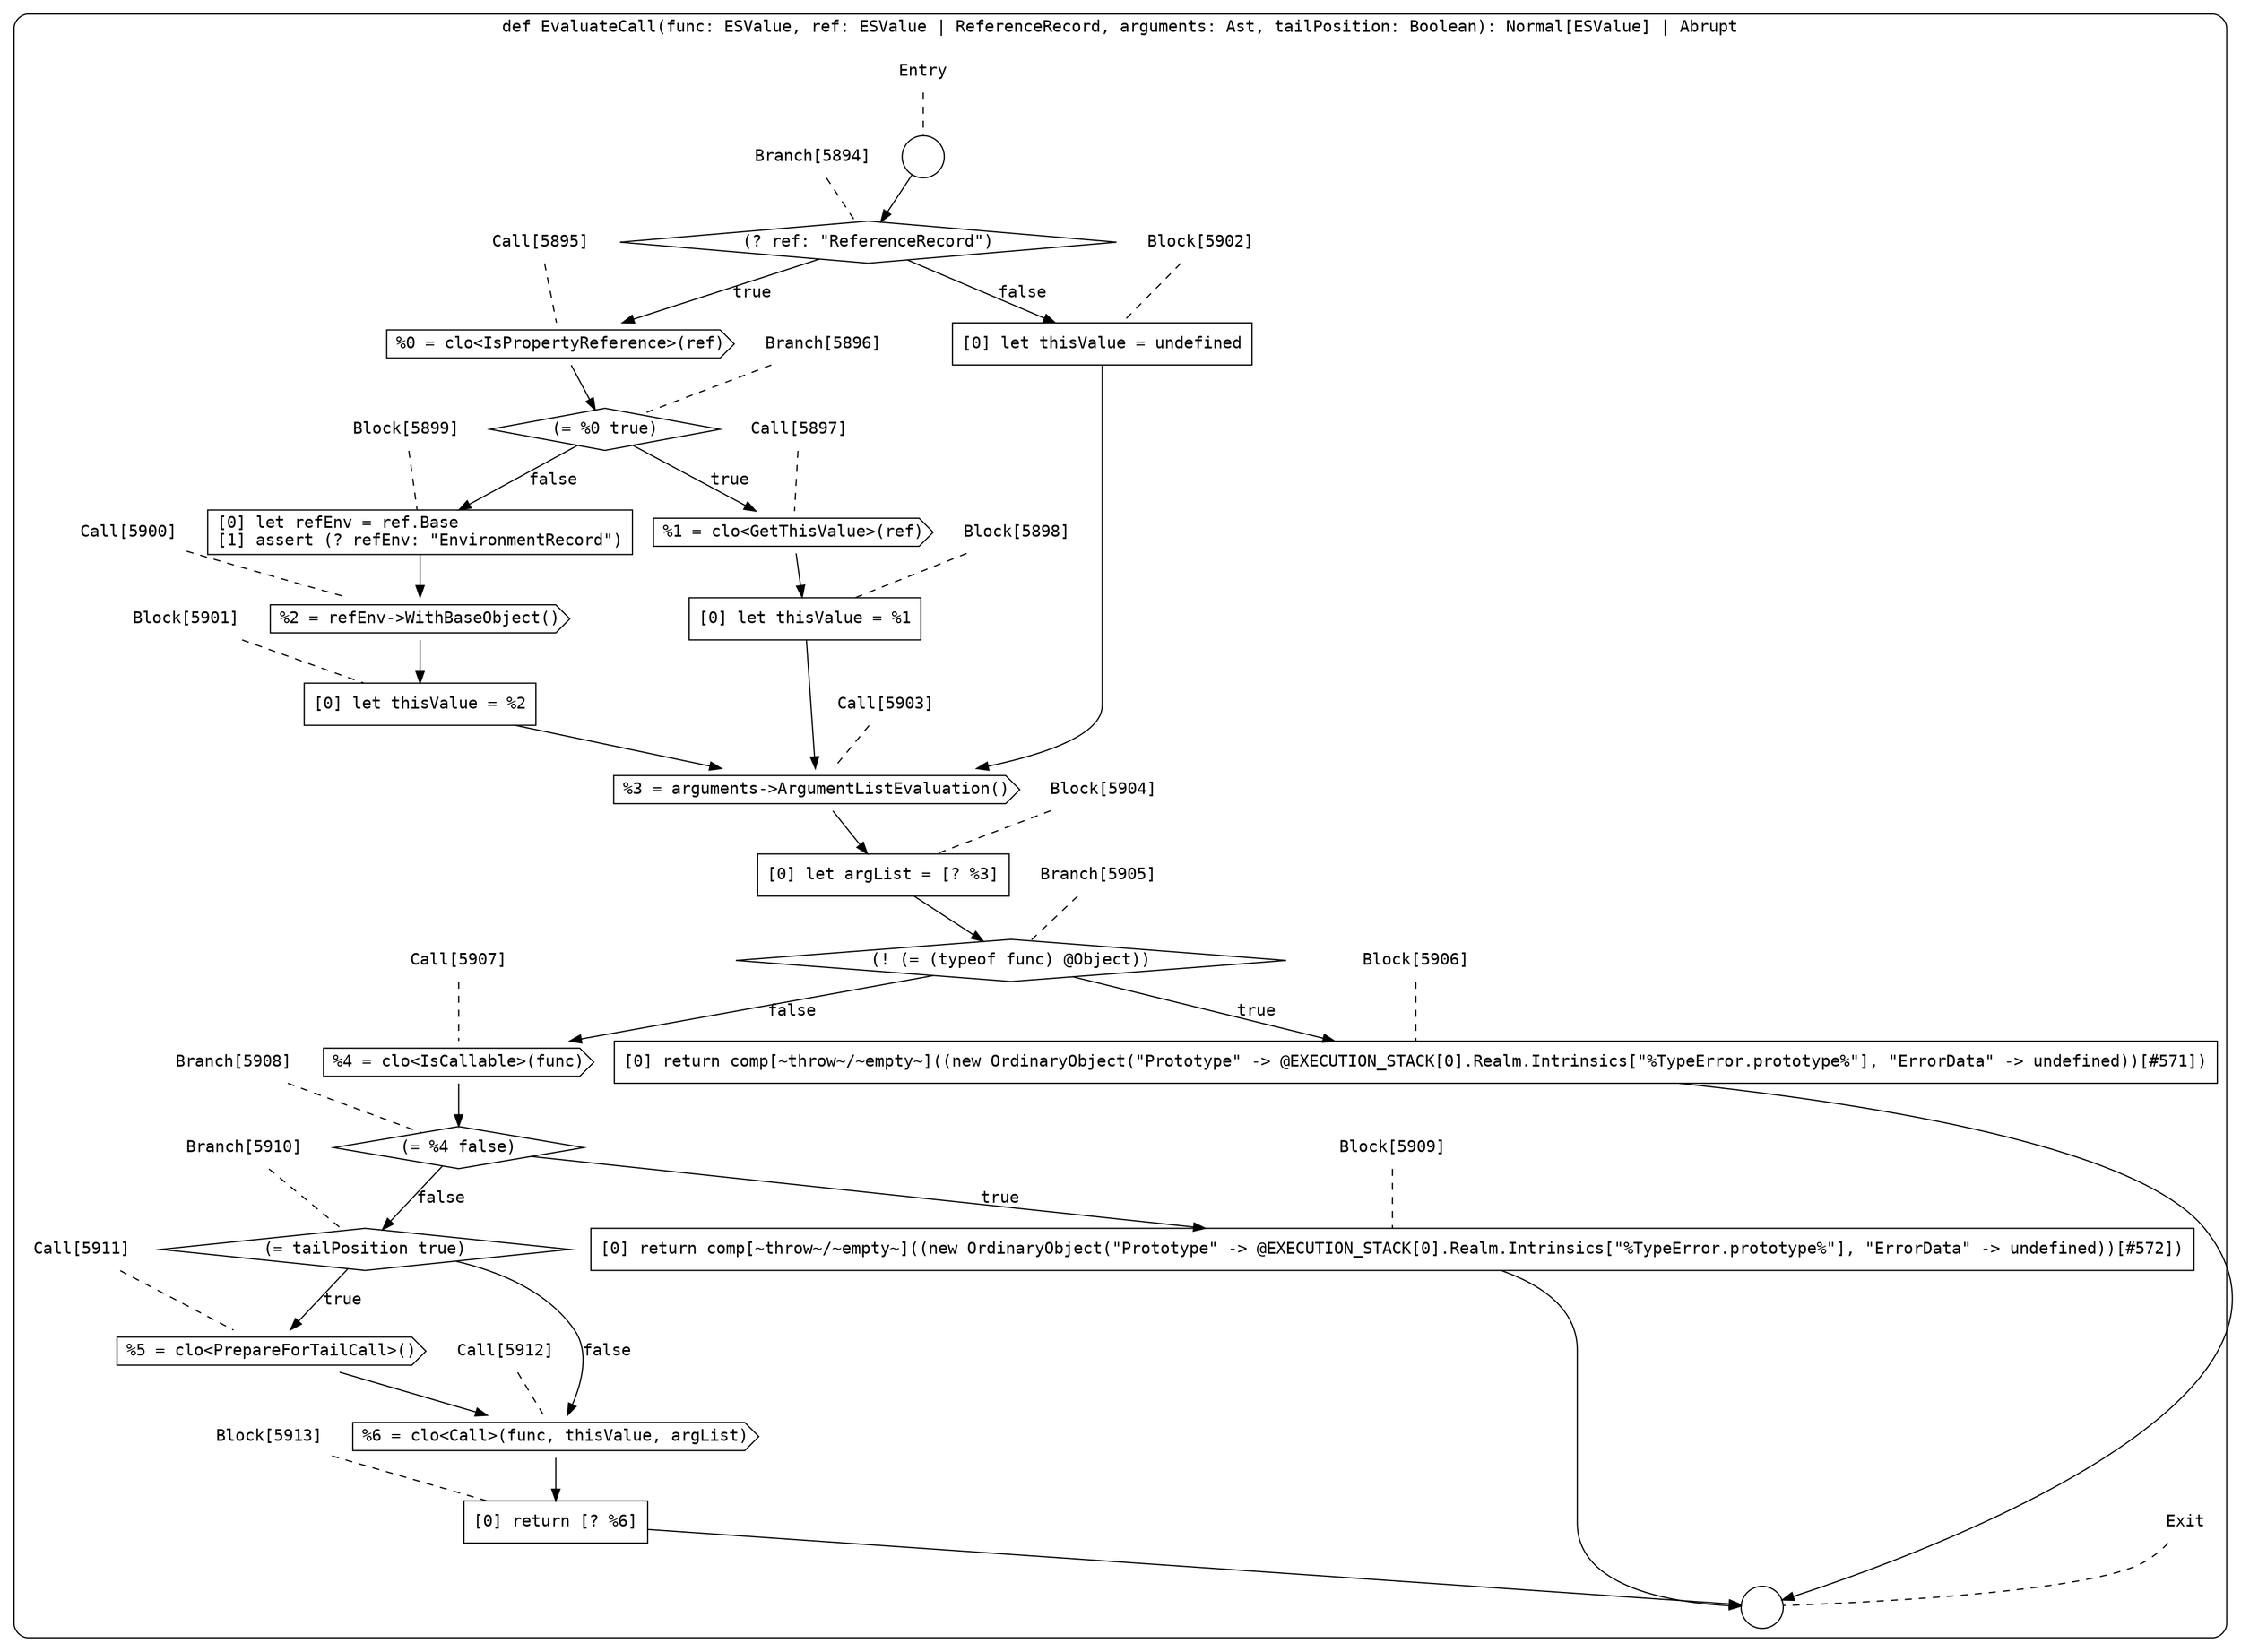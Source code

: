 digraph {
  graph [fontname = "Consolas"]
  node [fontname = "Consolas"]
  edge [fontname = "Consolas"]
  subgraph cluster1271 {
    label = "def EvaluateCall(func: ESValue, ref: ESValue | ReferenceRecord, arguments: Ast, tailPosition: Boolean): Normal[ESValue] | Abrupt"
    style = rounded
    cluster1271_entry_name [shape=none, label=<<font color="black">Entry</font>>]
    cluster1271_entry_name -> cluster1271_entry [arrowhead=none, color="black", style=dashed]
    cluster1271_entry [shape=circle label=" " color="black" fillcolor="white" style=filled]
    cluster1271_entry -> node5894 [color="black"]
    cluster1271_exit_name [shape=none, label=<<font color="black">Exit</font>>]
    cluster1271_exit_name -> cluster1271_exit [arrowhead=none, color="black", style=dashed]
    cluster1271_exit [shape=circle label=" " color="black" fillcolor="white" style=filled]
    node5894_name [shape=none, label=<<font color="black">Branch[5894]</font>>]
    node5894_name -> node5894 [arrowhead=none, color="black", style=dashed]
    node5894 [shape=diamond, label=<<font color="black">(? ref: &quot;ReferenceRecord&quot;)</font>> color="black" fillcolor="white", style=filled]
    node5894 -> node5895 [label=<<font color="black">true</font>> color="black"]
    node5894 -> node5902 [label=<<font color="black">false</font>> color="black"]
    node5895_name [shape=none, label=<<font color="black">Call[5895]</font>>]
    node5895_name -> node5895 [arrowhead=none, color="black", style=dashed]
    node5895 [shape=cds, label=<<font color="black">%0 = clo&lt;IsPropertyReference&gt;(ref)</font>> color="black" fillcolor="white", style=filled]
    node5895 -> node5896 [color="black"]
    node5902_name [shape=none, label=<<font color="black">Block[5902]</font>>]
    node5902_name -> node5902 [arrowhead=none, color="black", style=dashed]
    node5902 [shape=box, label=<<font color="black">[0] let thisValue = undefined<BR ALIGN="LEFT"/></font>> color="black" fillcolor="white", style=filled]
    node5902 -> node5903 [color="black"]
    node5896_name [shape=none, label=<<font color="black">Branch[5896]</font>>]
    node5896_name -> node5896 [arrowhead=none, color="black", style=dashed]
    node5896 [shape=diamond, label=<<font color="black">(= %0 true)</font>> color="black" fillcolor="white", style=filled]
    node5896 -> node5897 [label=<<font color="black">true</font>> color="black"]
    node5896 -> node5899 [label=<<font color="black">false</font>> color="black"]
    node5903_name [shape=none, label=<<font color="black">Call[5903]</font>>]
    node5903_name -> node5903 [arrowhead=none, color="black", style=dashed]
    node5903 [shape=cds, label=<<font color="black">%3 = arguments-&gt;ArgumentListEvaluation()</font>> color="black" fillcolor="white", style=filled]
    node5903 -> node5904 [color="black"]
    node5897_name [shape=none, label=<<font color="black">Call[5897]</font>>]
    node5897_name -> node5897 [arrowhead=none, color="black", style=dashed]
    node5897 [shape=cds, label=<<font color="black">%1 = clo&lt;GetThisValue&gt;(ref)</font>> color="black" fillcolor="white", style=filled]
    node5897 -> node5898 [color="black"]
    node5899_name [shape=none, label=<<font color="black">Block[5899]</font>>]
    node5899_name -> node5899 [arrowhead=none, color="black", style=dashed]
    node5899 [shape=box, label=<<font color="black">[0] let refEnv = ref.Base<BR ALIGN="LEFT"/>[1] assert (? refEnv: &quot;EnvironmentRecord&quot;)<BR ALIGN="LEFT"/></font>> color="black" fillcolor="white", style=filled]
    node5899 -> node5900 [color="black"]
    node5904_name [shape=none, label=<<font color="black">Block[5904]</font>>]
    node5904_name -> node5904 [arrowhead=none, color="black", style=dashed]
    node5904 [shape=box, label=<<font color="black">[0] let argList = [? %3]<BR ALIGN="LEFT"/></font>> color="black" fillcolor="white", style=filled]
    node5904 -> node5905 [color="black"]
    node5898_name [shape=none, label=<<font color="black">Block[5898]</font>>]
    node5898_name -> node5898 [arrowhead=none, color="black", style=dashed]
    node5898 [shape=box, label=<<font color="black">[0] let thisValue = %1<BR ALIGN="LEFT"/></font>> color="black" fillcolor="white", style=filled]
    node5898 -> node5903 [color="black"]
    node5900_name [shape=none, label=<<font color="black">Call[5900]</font>>]
    node5900_name -> node5900 [arrowhead=none, color="black", style=dashed]
    node5900 [shape=cds, label=<<font color="black">%2 = refEnv-&gt;WithBaseObject()</font>> color="black" fillcolor="white", style=filled]
    node5900 -> node5901 [color="black"]
    node5905_name [shape=none, label=<<font color="black">Branch[5905]</font>>]
    node5905_name -> node5905 [arrowhead=none, color="black", style=dashed]
    node5905 [shape=diamond, label=<<font color="black">(! (= (typeof func) @Object))</font>> color="black" fillcolor="white", style=filled]
    node5905 -> node5906 [label=<<font color="black">true</font>> color="black"]
    node5905 -> node5907 [label=<<font color="black">false</font>> color="black"]
    node5901_name [shape=none, label=<<font color="black">Block[5901]</font>>]
    node5901_name -> node5901 [arrowhead=none, color="black", style=dashed]
    node5901 [shape=box, label=<<font color="black">[0] let thisValue = %2<BR ALIGN="LEFT"/></font>> color="black" fillcolor="white", style=filled]
    node5901 -> node5903 [color="black"]
    node5906_name [shape=none, label=<<font color="black">Block[5906]</font>>]
    node5906_name -> node5906 [arrowhead=none, color="black", style=dashed]
    node5906 [shape=box, label=<<font color="black">[0] return comp[~throw~/~empty~]((new OrdinaryObject(&quot;Prototype&quot; -&gt; @EXECUTION_STACK[0].Realm.Intrinsics[&quot;%TypeError.prototype%&quot;], &quot;ErrorData&quot; -&gt; undefined))[#571])<BR ALIGN="LEFT"/></font>> color="black" fillcolor="white", style=filled]
    node5906 -> cluster1271_exit [color="black"]
    node5907_name [shape=none, label=<<font color="black">Call[5907]</font>>]
    node5907_name -> node5907 [arrowhead=none, color="black", style=dashed]
    node5907 [shape=cds, label=<<font color="black">%4 = clo&lt;IsCallable&gt;(func)</font>> color="black" fillcolor="white", style=filled]
    node5907 -> node5908 [color="black"]
    node5908_name [shape=none, label=<<font color="black">Branch[5908]</font>>]
    node5908_name -> node5908 [arrowhead=none, color="black", style=dashed]
    node5908 [shape=diamond, label=<<font color="black">(= %4 false)</font>> color="black" fillcolor="white", style=filled]
    node5908 -> node5909 [label=<<font color="black">true</font>> color="black"]
    node5908 -> node5910 [label=<<font color="black">false</font>> color="black"]
    node5909_name [shape=none, label=<<font color="black">Block[5909]</font>>]
    node5909_name -> node5909 [arrowhead=none, color="black", style=dashed]
    node5909 [shape=box, label=<<font color="black">[0] return comp[~throw~/~empty~]((new OrdinaryObject(&quot;Prototype&quot; -&gt; @EXECUTION_STACK[0].Realm.Intrinsics[&quot;%TypeError.prototype%&quot;], &quot;ErrorData&quot; -&gt; undefined))[#572])<BR ALIGN="LEFT"/></font>> color="black" fillcolor="white", style=filled]
    node5909 -> cluster1271_exit [color="black"]
    node5910_name [shape=none, label=<<font color="black">Branch[5910]</font>>]
    node5910_name -> node5910 [arrowhead=none, color="black", style=dashed]
    node5910 [shape=diamond, label=<<font color="black">(= tailPosition true)</font>> color="black" fillcolor="white", style=filled]
    node5910 -> node5911 [label=<<font color="black">true</font>> color="black"]
    node5910 -> node5912 [label=<<font color="black">false</font>> color="black"]
    node5911_name [shape=none, label=<<font color="black">Call[5911]</font>>]
    node5911_name -> node5911 [arrowhead=none, color="black", style=dashed]
    node5911 [shape=cds, label=<<font color="black">%5 = clo&lt;PrepareForTailCall&gt;()</font>> color="black" fillcolor="white", style=filled]
    node5911 -> node5912 [color="black"]
    node5912_name [shape=none, label=<<font color="black">Call[5912]</font>>]
    node5912_name -> node5912 [arrowhead=none, color="black", style=dashed]
    node5912 [shape=cds, label=<<font color="black">%6 = clo&lt;Call&gt;(func, thisValue, argList)</font>> color="black" fillcolor="white", style=filled]
    node5912 -> node5913 [color="black"]
    node5913_name [shape=none, label=<<font color="black">Block[5913]</font>>]
    node5913_name -> node5913 [arrowhead=none, color="black", style=dashed]
    node5913 [shape=box, label=<<font color="black">[0] return [? %6]<BR ALIGN="LEFT"/></font>> color="black" fillcolor="white", style=filled]
    node5913 -> cluster1271_exit [color="black"]
  }
}
